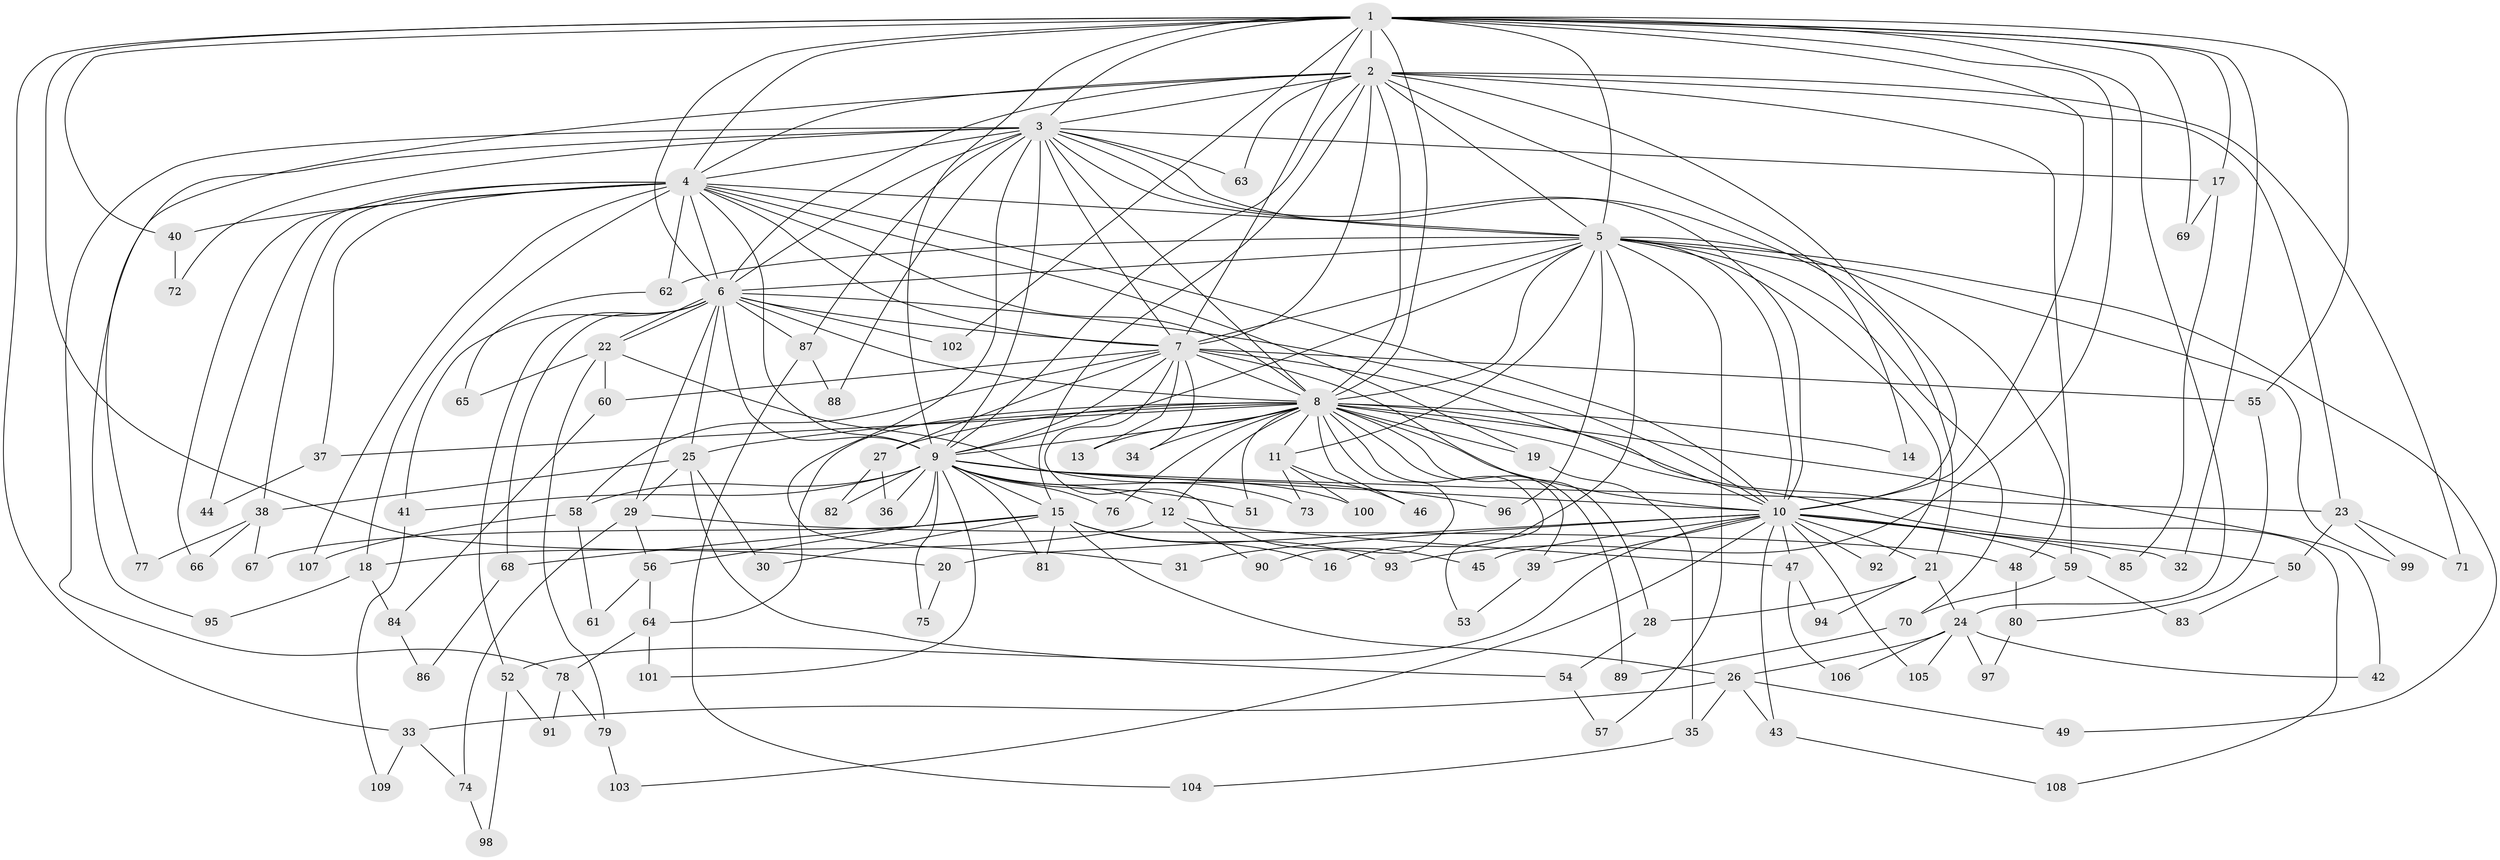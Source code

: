 // coarse degree distribution, {18: 0.012987012987012988, 13: 0.03896103896103896, 15: 0.012987012987012988, 16: 0.012987012987012988, 28: 0.012987012987012988, 20: 0.012987012987012988, 17: 0.012987012987012988, 5: 0.09090909090909091, 1: 0.012987012987012988, 2: 0.4675324675324675, 3: 0.18181818181818182, 4: 0.06493506493506493, 6: 0.05194805194805195, 7: 0.012987012987012988}
// Generated by graph-tools (version 1.1) at 2025/49/03/04/25 22:49:17]
// undirected, 109 vertices, 243 edges
graph export_dot {
  node [color=gray90,style=filled];
  1;
  2;
  3;
  4;
  5;
  6;
  7;
  8;
  9;
  10;
  11;
  12;
  13;
  14;
  15;
  16;
  17;
  18;
  19;
  20;
  21;
  22;
  23;
  24;
  25;
  26;
  27;
  28;
  29;
  30;
  31;
  32;
  33;
  34;
  35;
  36;
  37;
  38;
  39;
  40;
  41;
  42;
  43;
  44;
  45;
  46;
  47;
  48;
  49;
  50;
  51;
  52;
  53;
  54;
  55;
  56;
  57;
  58;
  59;
  60;
  61;
  62;
  63;
  64;
  65;
  66;
  67;
  68;
  69;
  70;
  71;
  72;
  73;
  74;
  75;
  76;
  77;
  78;
  79;
  80;
  81;
  82;
  83;
  84;
  85;
  86;
  87;
  88;
  89;
  90;
  91;
  92;
  93;
  94;
  95;
  96;
  97;
  98;
  99;
  100;
  101;
  102;
  103;
  104;
  105;
  106;
  107;
  108;
  109;
  1 -- 2;
  1 -- 3;
  1 -- 4;
  1 -- 5;
  1 -- 6;
  1 -- 7;
  1 -- 8;
  1 -- 9;
  1 -- 10;
  1 -- 17;
  1 -- 20;
  1 -- 24;
  1 -- 32;
  1 -- 33;
  1 -- 40;
  1 -- 55;
  1 -- 69;
  1 -- 93;
  1 -- 102;
  2 -- 3;
  2 -- 4;
  2 -- 5;
  2 -- 6;
  2 -- 7;
  2 -- 8;
  2 -- 9;
  2 -- 10;
  2 -- 14;
  2 -- 15;
  2 -- 23;
  2 -- 59;
  2 -- 63;
  2 -- 71;
  2 -- 95;
  3 -- 4;
  3 -- 5;
  3 -- 6;
  3 -- 7;
  3 -- 8;
  3 -- 9;
  3 -- 10;
  3 -- 17;
  3 -- 21;
  3 -- 31;
  3 -- 63;
  3 -- 72;
  3 -- 77;
  3 -- 78;
  3 -- 87;
  3 -- 88;
  4 -- 5;
  4 -- 6;
  4 -- 7;
  4 -- 8;
  4 -- 9;
  4 -- 10;
  4 -- 18;
  4 -- 19;
  4 -- 37;
  4 -- 38;
  4 -- 40;
  4 -- 44;
  4 -- 62;
  4 -- 66;
  4 -- 107;
  5 -- 6;
  5 -- 7;
  5 -- 8;
  5 -- 9;
  5 -- 10;
  5 -- 11;
  5 -- 16;
  5 -- 48;
  5 -- 49;
  5 -- 57;
  5 -- 62;
  5 -- 70;
  5 -- 92;
  5 -- 96;
  5 -- 99;
  6 -- 7;
  6 -- 8;
  6 -- 9;
  6 -- 10;
  6 -- 22;
  6 -- 22;
  6 -- 25;
  6 -- 29;
  6 -- 41;
  6 -- 52;
  6 -- 68;
  6 -- 87;
  6 -- 102;
  7 -- 8;
  7 -- 9;
  7 -- 10;
  7 -- 13;
  7 -- 27;
  7 -- 28;
  7 -- 34;
  7 -- 45;
  7 -- 55;
  7 -- 58;
  7 -- 60;
  8 -- 9;
  8 -- 10;
  8 -- 11;
  8 -- 12;
  8 -- 13;
  8 -- 14;
  8 -- 19;
  8 -- 25;
  8 -- 27;
  8 -- 34;
  8 -- 37;
  8 -- 39;
  8 -- 42;
  8 -- 46;
  8 -- 50;
  8 -- 51;
  8 -- 53;
  8 -- 64;
  8 -- 76;
  8 -- 89;
  8 -- 90;
  8 -- 108;
  9 -- 10;
  9 -- 12;
  9 -- 15;
  9 -- 23;
  9 -- 36;
  9 -- 41;
  9 -- 51;
  9 -- 56;
  9 -- 58;
  9 -- 73;
  9 -- 75;
  9 -- 76;
  9 -- 81;
  9 -- 82;
  9 -- 96;
  9 -- 101;
  10 -- 20;
  10 -- 21;
  10 -- 31;
  10 -- 32;
  10 -- 39;
  10 -- 43;
  10 -- 45;
  10 -- 47;
  10 -- 52;
  10 -- 59;
  10 -- 85;
  10 -- 92;
  10 -- 103;
  10 -- 105;
  11 -- 46;
  11 -- 73;
  11 -- 100;
  12 -- 18;
  12 -- 47;
  12 -- 90;
  15 -- 16;
  15 -- 26;
  15 -- 30;
  15 -- 67;
  15 -- 68;
  15 -- 81;
  15 -- 93;
  17 -- 69;
  17 -- 85;
  18 -- 84;
  18 -- 95;
  19 -- 35;
  20 -- 75;
  21 -- 24;
  21 -- 28;
  21 -- 94;
  22 -- 60;
  22 -- 65;
  22 -- 79;
  22 -- 100;
  23 -- 50;
  23 -- 71;
  23 -- 99;
  24 -- 26;
  24 -- 42;
  24 -- 97;
  24 -- 105;
  24 -- 106;
  25 -- 29;
  25 -- 30;
  25 -- 38;
  25 -- 54;
  26 -- 33;
  26 -- 35;
  26 -- 43;
  26 -- 49;
  27 -- 36;
  27 -- 82;
  28 -- 54;
  29 -- 48;
  29 -- 56;
  29 -- 74;
  33 -- 74;
  33 -- 109;
  35 -- 104;
  37 -- 44;
  38 -- 66;
  38 -- 67;
  38 -- 77;
  39 -- 53;
  40 -- 72;
  41 -- 109;
  43 -- 108;
  47 -- 94;
  47 -- 106;
  48 -- 80;
  50 -- 83;
  52 -- 91;
  52 -- 98;
  54 -- 57;
  55 -- 80;
  56 -- 61;
  56 -- 64;
  58 -- 61;
  58 -- 107;
  59 -- 70;
  59 -- 83;
  60 -- 84;
  62 -- 65;
  64 -- 78;
  64 -- 101;
  68 -- 86;
  70 -- 89;
  74 -- 98;
  78 -- 79;
  78 -- 91;
  79 -- 103;
  80 -- 97;
  84 -- 86;
  87 -- 88;
  87 -- 104;
}
